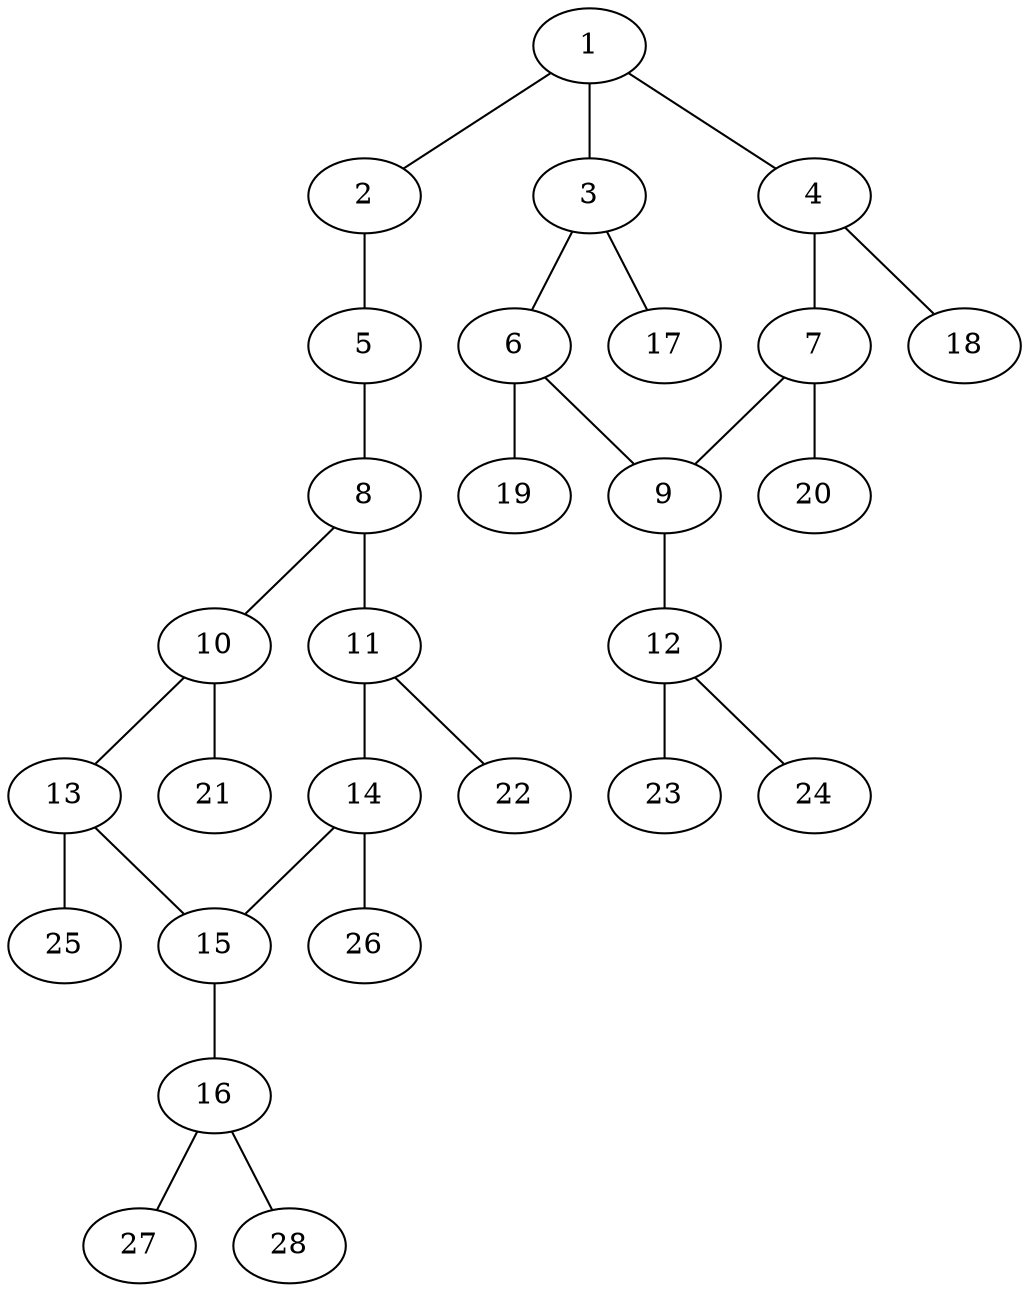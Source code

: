 graph molecule_1521 {
	1	 [chem=C];
	2	 [chem=N];
	1 -- 2	 [valence=1];
	3	 [chem=C];
	1 -- 3	 [valence=1];
	4	 [chem=C];
	1 -- 4	 [valence=2];
	5	 [chem=N];
	2 -- 5	 [valence=2];
	6	 [chem=C];
	3 -- 6	 [valence=2];
	17	 [chem=H];
	3 -- 17	 [valence=1];
	7	 [chem=C];
	4 -- 7	 [valence=1];
	18	 [chem=H];
	4 -- 18	 [valence=1];
	8	 [chem=C];
	5 -- 8	 [valence=1];
	9	 [chem=C];
	6 -- 9	 [valence=1];
	19	 [chem=H];
	6 -- 19	 [valence=1];
	7 -- 9	 [valence=2];
	20	 [chem=H];
	7 -- 20	 [valence=1];
	10	 [chem=C];
	8 -- 10	 [valence=1];
	11	 [chem=C];
	8 -- 11	 [valence=2];
	12	 [chem=N];
	9 -- 12	 [valence=1];
	13	 [chem=C];
	10 -- 13	 [valence=2];
	21	 [chem=H];
	10 -- 21	 [valence=1];
	14	 [chem=C];
	11 -- 14	 [valence=1];
	22	 [chem=H];
	11 -- 22	 [valence=1];
	23	 [chem=H];
	12 -- 23	 [valence=1];
	24	 [chem=H];
	12 -- 24	 [valence=1];
	15	 [chem=C];
	13 -- 15	 [valence=1];
	25	 [chem=H];
	13 -- 25	 [valence=1];
	14 -- 15	 [valence=2];
	26	 [chem=H];
	14 -- 26	 [valence=1];
	16	 [chem=N];
	15 -- 16	 [valence=1];
	27	 [chem=H];
	16 -- 27	 [valence=1];
	28	 [chem=H];
	16 -- 28	 [valence=1];
}
